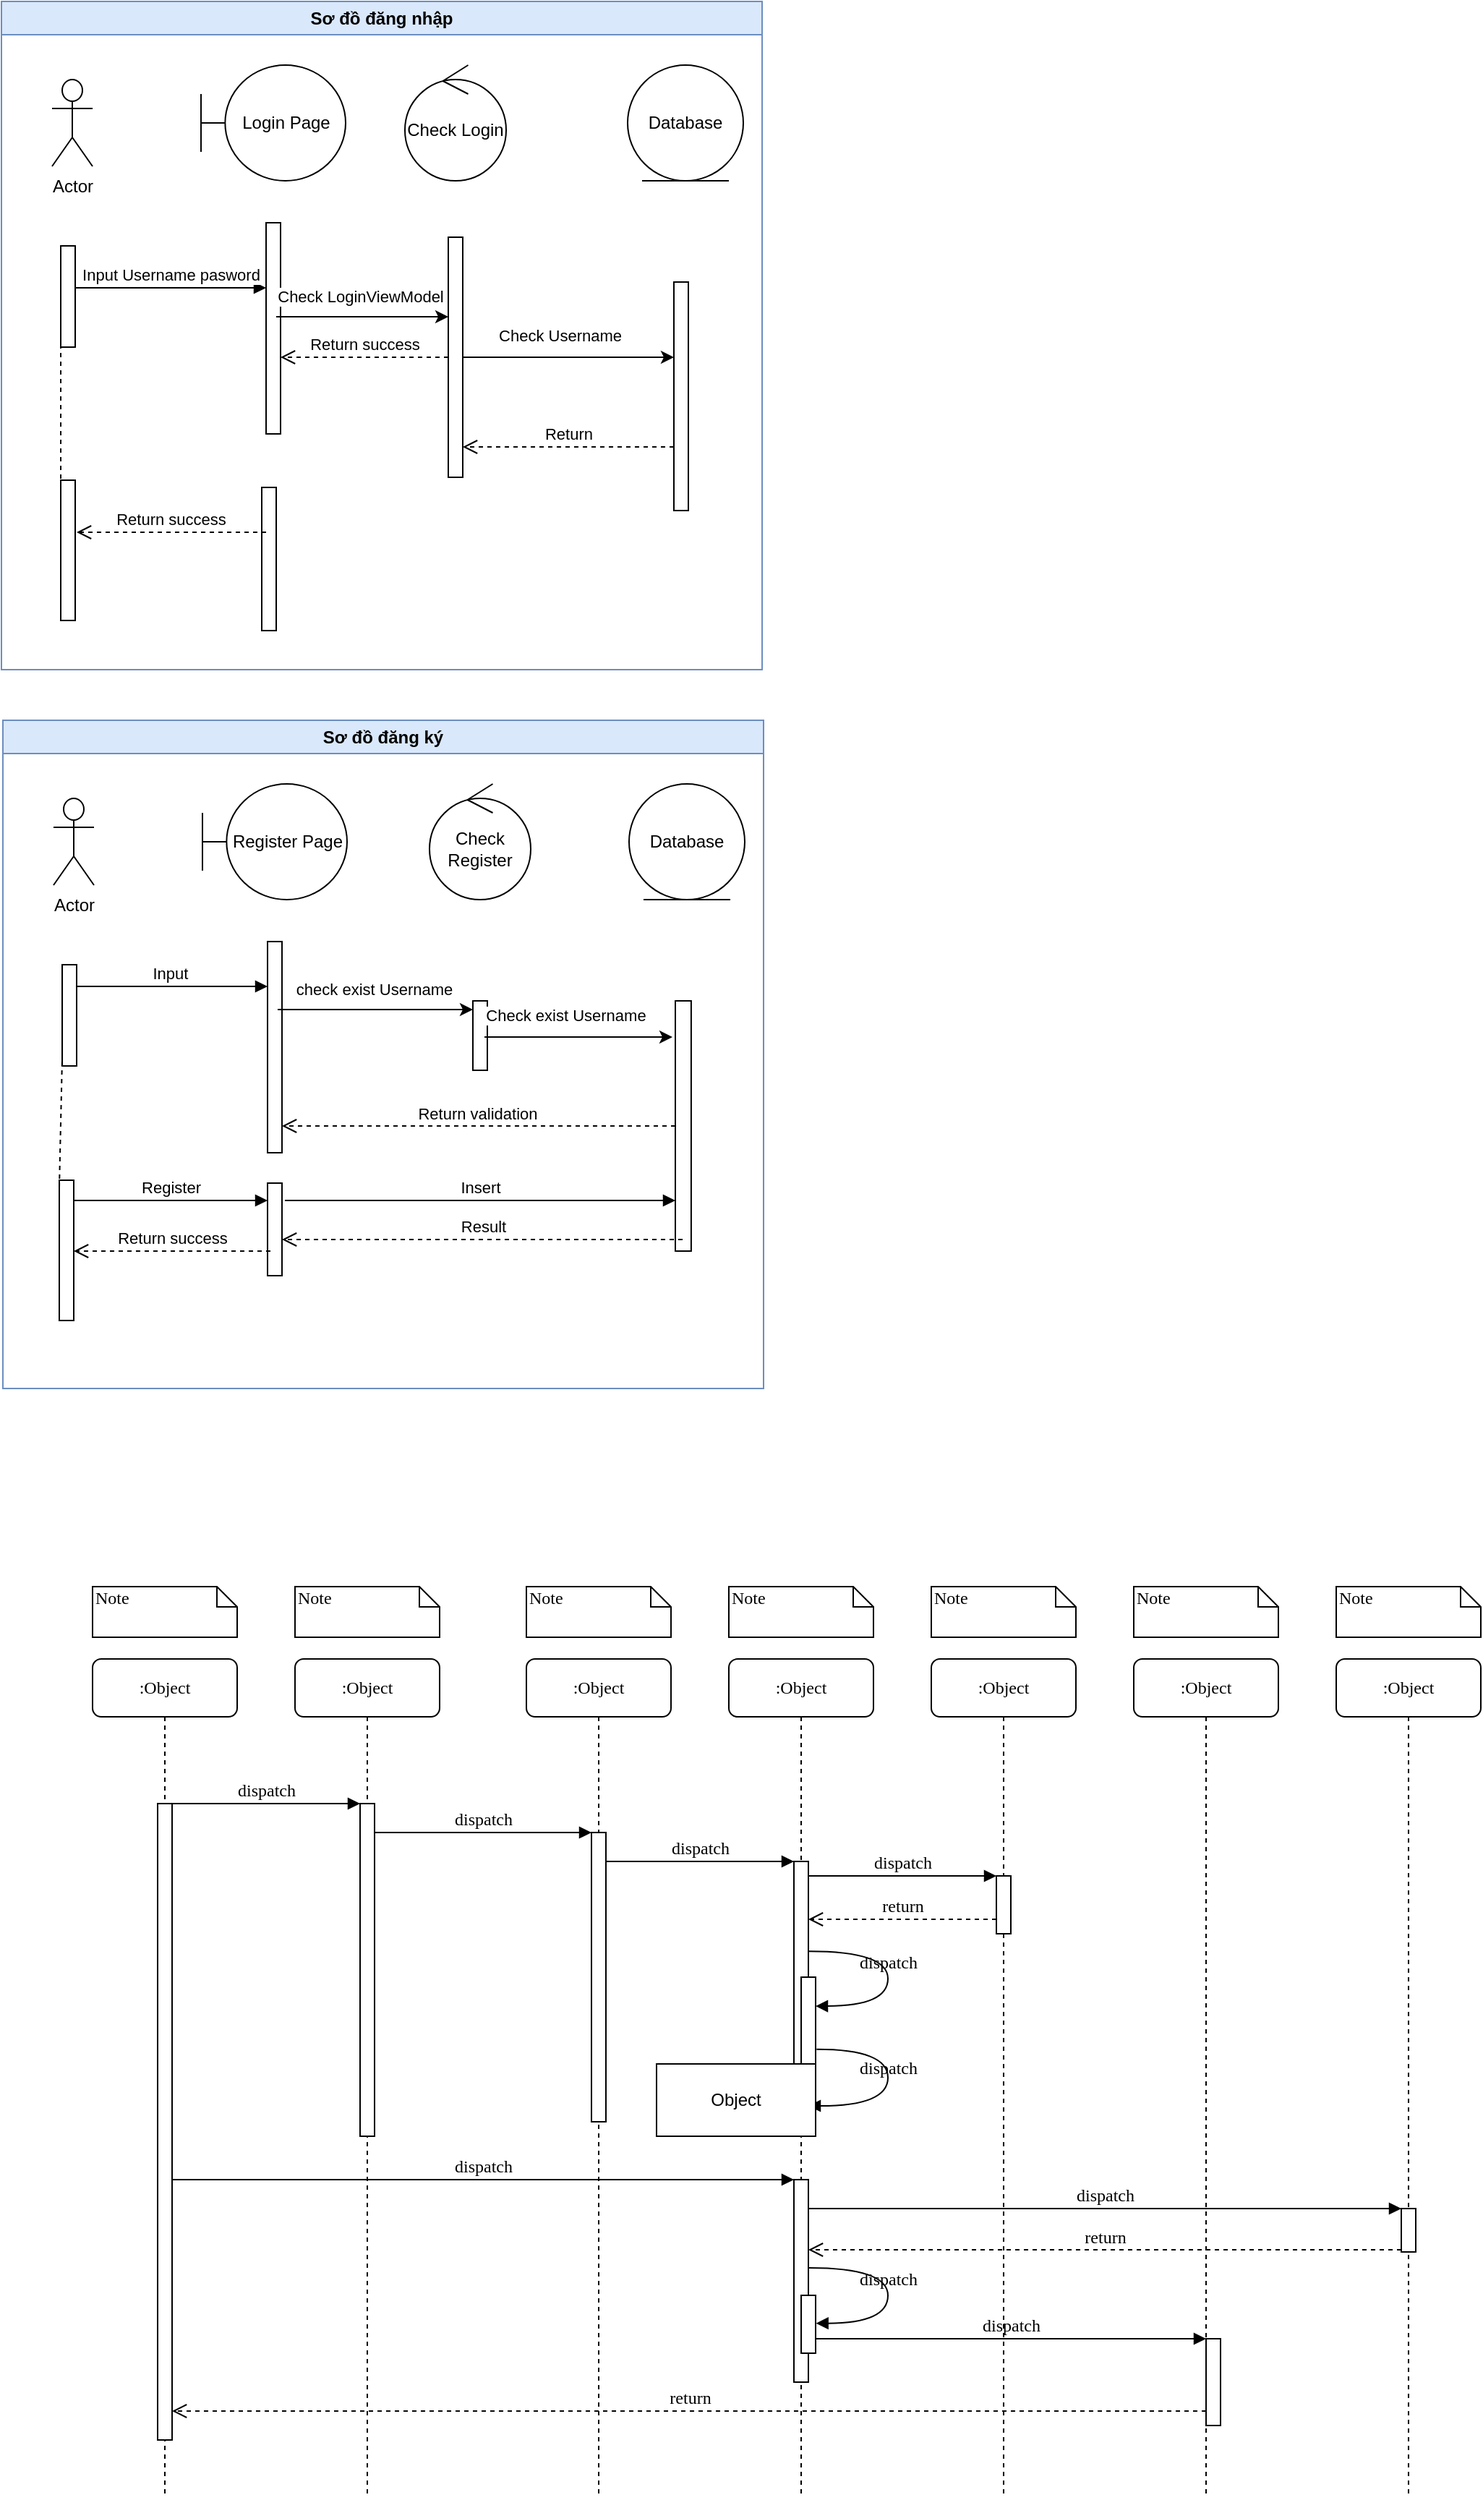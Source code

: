 <mxfile version="24.8.3" pages="2">
  <diagram name="Page-1" id="13e1069c-82ec-6db2-03f1-153e76fe0fe0">
    <mxGraphModel grid="0" page="1" gridSize="10" guides="1" tooltips="1" connect="1" arrows="1" fold="1" pageScale="1" pageWidth="850" pageHeight="1100" background="none" math="0" shadow="0">
      <root>
        <mxCell id="0" />
        <mxCell id="1" parent="0" />
        <mxCell id="7baba1c4bc27f4b0-2" value=":Object" style="shape=umlLifeline;perimeter=lifelinePerimeter;whiteSpace=wrap;html=1;container=1;collapsible=0;recursiveResize=0;outlineConnect=0;rounded=1;shadow=0;comic=0;labelBackgroundColor=none;strokeWidth=1;fontFamily=Verdana;fontSize=12;align=center;" parent="1" vertex="1">
          <mxGeometry x="240" y="80" width="100" height="580" as="geometry" />
        </mxCell>
        <mxCell id="7baba1c4bc27f4b0-10" value="" style="html=1;points=[];perimeter=orthogonalPerimeter;rounded=0;shadow=0;comic=0;labelBackgroundColor=none;strokeWidth=1;fontFamily=Verdana;fontSize=12;align=center;" parent="7baba1c4bc27f4b0-2" vertex="1">
          <mxGeometry x="45" y="100" width="10" height="230" as="geometry" />
        </mxCell>
        <mxCell id="7baba1c4bc27f4b0-3" value=":Object" style="shape=umlLifeline;perimeter=lifelinePerimeter;whiteSpace=wrap;html=1;container=1;collapsible=0;recursiveResize=0;outlineConnect=0;rounded=1;shadow=0;comic=0;labelBackgroundColor=none;strokeWidth=1;fontFamily=Verdana;fontSize=12;align=center;" parent="1" vertex="1">
          <mxGeometry x="400" y="80" width="100" height="580" as="geometry" />
        </mxCell>
        <mxCell id="7baba1c4bc27f4b0-13" value="" style="html=1;points=[];perimeter=orthogonalPerimeter;rounded=0;shadow=0;comic=0;labelBackgroundColor=none;strokeWidth=1;fontFamily=Verdana;fontSize=12;align=center;" parent="7baba1c4bc27f4b0-3" vertex="1">
          <mxGeometry x="45" y="120" width="10" height="200" as="geometry" />
        </mxCell>
        <mxCell id="7baba1c4bc27f4b0-4" value=":Object" style="shape=umlLifeline;perimeter=lifelinePerimeter;whiteSpace=wrap;html=1;container=1;collapsible=0;recursiveResize=0;outlineConnect=0;rounded=1;shadow=0;comic=0;labelBackgroundColor=none;strokeWidth=1;fontFamily=Verdana;fontSize=12;align=center;" parent="1" vertex="1">
          <mxGeometry x="540" y="80" width="100" height="580" as="geometry" />
        </mxCell>
        <mxCell id="7baba1c4bc27f4b0-5" value=":Object" style="shape=umlLifeline;perimeter=lifelinePerimeter;whiteSpace=wrap;html=1;container=1;collapsible=0;recursiveResize=0;outlineConnect=0;rounded=1;shadow=0;comic=0;labelBackgroundColor=none;strokeWidth=1;fontFamily=Verdana;fontSize=12;align=center;" parent="1" vertex="1">
          <mxGeometry x="680" y="80" width="100" height="580" as="geometry" />
        </mxCell>
        <mxCell id="7baba1c4bc27f4b0-6" value=":Object" style="shape=umlLifeline;perimeter=lifelinePerimeter;whiteSpace=wrap;html=1;container=1;collapsible=0;recursiveResize=0;outlineConnect=0;rounded=1;shadow=0;comic=0;labelBackgroundColor=none;strokeWidth=1;fontFamily=Verdana;fontSize=12;align=center;" parent="1" vertex="1">
          <mxGeometry x="820" y="80" width="100" height="580" as="geometry" />
        </mxCell>
        <mxCell id="7baba1c4bc27f4b0-7" value=":Object" style="shape=umlLifeline;perimeter=lifelinePerimeter;whiteSpace=wrap;html=1;container=1;collapsible=0;recursiveResize=0;outlineConnect=0;rounded=1;shadow=0;comic=0;labelBackgroundColor=none;strokeWidth=1;fontFamily=Verdana;fontSize=12;align=center;" parent="1" vertex="1">
          <mxGeometry x="960" y="80" width="100" height="580" as="geometry" />
        </mxCell>
        <mxCell id="7baba1c4bc27f4b0-8" value=":Object" style="shape=umlLifeline;perimeter=lifelinePerimeter;whiteSpace=wrap;html=1;container=1;collapsible=0;recursiveResize=0;outlineConnect=0;rounded=1;shadow=0;comic=0;labelBackgroundColor=none;strokeWidth=1;fontFamily=Verdana;fontSize=12;align=center;" parent="1" vertex="1">
          <mxGeometry x="100" y="80" width="100" height="580" as="geometry" />
        </mxCell>
        <mxCell id="7baba1c4bc27f4b0-9" value="" style="html=1;points=[];perimeter=orthogonalPerimeter;rounded=0;shadow=0;comic=0;labelBackgroundColor=none;strokeWidth=1;fontFamily=Verdana;fontSize=12;align=center;" parent="7baba1c4bc27f4b0-8" vertex="1">
          <mxGeometry x="45" y="100" width="10" height="440" as="geometry" />
        </mxCell>
        <mxCell id="7baba1c4bc27f4b0-16" value="" style="html=1;points=[];perimeter=orthogonalPerimeter;rounded=0;shadow=0;comic=0;labelBackgroundColor=none;strokeWidth=1;fontFamily=Verdana;fontSize=12;align=center;" parent="1" vertex="1">
          <mxGeometry x="585" y="220" width="10" height="180" as="geometry" />
        </mxCell>
        <mxCell id="7baba1c4bc27f4b0-17" value="dispatch" style="html=1;verticalAlign=bottom;endArrow=block;labelBackgroundColor=none;fontFamily=Verdana;fontSize=12;edgeStyle=elbowEdgeStyle;elbow=vertical;" parent="1" source="7baba1c4bc27f4b0-13" target="7baba1c4bc27f4b0-16" edge="1">
          <mxGeometry relative="1" as="geometry">
            <mxPoint x="510" y="220" as="sourcePoint" />
            <Array as="points">
              <mxPoint x="460" y="220" />
            </Array>
          </mxGeometry>
        </mxCell>
        <mxCell id="7baba1c4bc27f4b0-19" value="" style="html=1;points=[];perimeter=orthogonalPerimeter;rounded=0;shadow=0;comic=0;labelBackgroundColor=none;strokeWidth=1;fontFamily=Verdana;fontSize=12;align=center;" parent="1" vertex="1">
          <mxGeometry x="725" y="230" width="10" height="40" as="geometry" />
        </mxCell>
        <mxCell id="7baba1c4bc27f4b0-20" value="dispatch" style="html=1;verticalAlign=bottom;endArrow=block;entryX=0;entryY=0;labelBackgroundColor=none;fontFamily=Verdana;fontSize=12;edgeStyle=elbowEdgeStyle;elbow=vertical;" parent="1" source="7baba1c4bc27f4b0-16" target="7baba1c4bc27f4b0-19" edge="1">
          <mxGeometry relative="1" as="geometry">
            <mxPoint x="650" y="230" as="sourcePoint" />
          </mxGeometry>
        </mxCell>
        <mxCell id="7baba1c4bc27f4b0-21" value="return" style="html=1;verticalAlign=bottom;endArrow=open;dashed=1;endSize=8;labelBackgroundColor=none;fontFamily=Verdana;fontSize=12;edgeStyle=elbowEdgeStyle;elbow=vertical;" parent="1" source="7baba1c4bc27f4b0-19" target="7baba1c4bc27f4b0-16" edge="1">
          <mxGeometry relative="1" as="geometry">
            <mxPoint x="650" y="306" as="targetPoint" />
            <Array as="points">
              <mxPoint x="670" y="260" />
              <mxPoint x="700" y="260" />
            </Array>
          </mxGeometry>
        </mxCell>
        <mxCell id="7baba1c4bc27f4b0-22" value="" style="html=1;points=[];perimeter=orthogonalPerimeter;rounded=0;shadow=0;comic=0;labelBackgroundColor=none;strokeWidth=1;fontFamily=Verdana;fontSize=12;align=center;" parent="1" vertex="1">
          <mxGeometry x="585" y="440" width="10" height="140" as="geometry" />
        </mxCell>
        <mxCell id="7baba1c4bc27f4b0-23" value="dispatch" style="html=1;verticalAlign=bottom;endArrow=block;entryX=0;entryY=0;labelBackgroundColor=none;fontFamily=Verdana;fontSize=12;" parent="1" source="7baba1c4bc27f4b0-9" target="7baba1c4bc27f4b0-22" edge="1">
          <mxGeometry relative="1" as="geometry">
            <mxPoint x="510" y="420" as="sourcePoint" />
          </mxGeometry>
        </mxCell>
        <mxCell id="7baba1c4bc27f4b0-25" value="" style="html=1;points=[];perimeter=orthogonalPerimeter;rounded=0;shadow=0;comic=0;labelBackgroundColor=none;strokeColor=#000000;strokeWidth=1;fillColor=#FFFFFF;fontFamily=Verdana;fontSize=12;fontColor=#000000;align=center;" parent="1" vertex="1">
          <mxGeometry x="1005" y="460" width="10" height="30" as="geometry" />
        </mxCell>
        <mxCell id="7baba1c4bc27f4b0-26" value="dispatch" style="html=1;verticalAlign=bottom;endArrow=block;entryX=0;entryY=0;labelBackgroundColor=none;fontFamily=Verdana;fontSize=12;" parent="1" source="7baba1c4bc27f4b0-22" target="7baba1c4bc27f4b0-25" edge="1">
          <mxGeometry relative="1" as="geometry">
            <mxPoint x="930" y="340" as="sourcePoint" />
          </mxGeometry>
        </mxCell>
        <mxCell id="7baba1c4bc27f4b0-27" value="return" style="html=1;verticalAlign=bottom;endArrow=open;dashed=1;endSize=8;exitX=0;exitY=0.95;labelBackgroundColor=none;fontFamily=Verdana;fontSize=12;" parent="1" source="7baba1c4bc27f4b0-25" target="7baba1c4bc27f4b0-22" edge="1">
          <mxGeometry relative="1" as="geometry">
            <mxPoint x="930" y="416" as="targetPoint" />
          </mxGeometry>
        </mxCell>
        <mxCell id="7baba1c4bc27f4b0-28" value="" style="html=1;points=[];perimeter=orthogonalPerimeter;rounded=0;shadow=0;comic=0;labelBackgroundColor=none;strokeWidth=1;fontFamily=Verdana;fontSize=12;align=center;" parent="1" vertex="1">
          <mxGeometry x="870" y="550" width="10" height="60" as="geometry" />
        </mxCell>
        <mxCell id="7baba1c4bc27f4b0-29" value="dispatch" style="html=1;verticalAlign=bottom;endArrow=block;entryX=0;entryY=0;labelBackgroundColor=none;fontFamily=Verdana;fontSize=12;edgeStyle=elbowEdgeStyle;elbow=vertical;" parent="1" source="7baba1c4bc27f4b0-37" target="7baba1c4bc27f4b0-28" edge="1">
          <mxGeometry relative="1" as="geometry">
            <mxPoint x="800" y="550" as="sourcePoint" />
          </mxGeometry>
        </mxCell>
        <mxCell id="7baba1c4bc27f4b0-30" value="return" style="html=1;verticalAlign=bottom;endArrow=open;dashed=1;endSize=8;labelBackgroundColor=none;fontFamily=Verdana;fontSize=12;edgeStyle=elbowEdgeStyle;elbow=vertical;" parent="1" source="7baba1c4bc27f4b0-28" target="7baba1c4bc27f4b0-9" edge="1">
          <mxGeometry relative="1" as="geometry">
            <mxPoint x="800" y="626" as="targetPoint" />
            <Array as="points">
              <mxPoint x="570" y="600" />
            </Array>
          </mxGeometry>
        </mxCell>
        <mxCell id="7baba1c4bc27f4b0-11" value="dispatch" style="html=1;verticalAlign=bottom;endArrow=block;entryX=0;entryY=0;labelBackgroundColor=none;fontFamily=Verdana;fontSize=12;edgeStyle=elbowEdgeStyle;elbow=vertical;" parent="1" source="7baba1c4bc27f4b0-9" target="7baba1c4bc27f4b0-10" edge="1">
          <mxGeometry relative="1" as="geometry">
            <mxPoint x="220" y="190" as="sourcePoint" />
          </mxGeometry>
        </mxCell>
        <mxCell id="7baba1c4bc27f4b0-14" value="dispatch" style="html=1;verticalAlign=bottom;endArrow=block;entryX=0;entryY=0;labelBackgroundColor=none;fontFamily=Verdana;fontSize=12;edgeStyle=elbowEdgeStyle;elbow=vertical;" parent="1" source="7baba1c4bc27f4b0-10" target="7baba1c4bc27f4b0-13" edge="1">
          <mxGeometry relative="1" as="geometry">
            <mxPoint x="370" y="200" as="sourcePoint" />
          </mxGeometry>
        </mxCell>
        <mxCell id="7baba1c4bc27f4b0-34" value="" style="html=1;points=[];perimeter=orthogonalPerimeter;rounded=0;shadow=0;comic=0;labelBackgroundColor=none;strokeWidth=1;fontFamily=Verdana;fontSize=12;align=center;" parent="1" vertex="1">
          <mxGeometry x="590" y="300" width="10" height="70" as="geometry" />
        </mxCell>
        <mxCell id="7baba1c4bc27f4b0-35" value="dispatch" style="html=1;verticalAlign=bottom;endArrow=block;labelBackgroundColor=none;fontFamily=Verdana;fontSize=12;elbow=vertical;edgeStyle=orthogonalEdgeStyle;curved=1;entryX=1;entryY=0.286;entryPerimeter=0;exitX=1.038;exitY=0.345;exitPerimeter=0;" parent="1" source="7baba1c4bc27f4b0-16" target="7baba1c4bc27f4b0-34" edge="1">
          <mxGeometry relative="1" as="geometry">
            <mxPoint x="465" y="230" as="sourcePoint" />
            <mxPoint x="595" y="230" as="targetPoint" />
            <Array as="points">
              <mxPoint x="650" y="282" />
              <mxPoint x="650" y="320" />
            </Array>
          </mxGeometry>
        </mxCell>
        <mxCell id="7baba1c4bc27f4b0-36" value="dispatch" style="html=1;verticalAlign=bottom;endArrow=block;labelBackgroundColor=none;fontFamily=Verdana;fontSize=12;elbow=vertical;edgeStyle=orthogonalEdgeStyle;curved=1;exitX=1.066;exitY=0.713;exitPerimeter=0;" parent="1" source="7baba1c4bc27f4b0-34" edge="1">
          <mxGeometry relative="1" as="geometry">
            <mxPoint x="610.333" y="350" as="sourcePoint" />
            <mxPoint x="595" y="389" as="targetPoint" />
            <Array as="points">
              <mxPoint x="650" y="350" />
              <mxPoint x="650" y="389" />
            </Array>
          </mxGeometry>
        </mxCell>
        <mxCell id="7baba1c4bc27f4b0-37" value="" style="html=1;points=[];perimeter=orthogonalPerimeter;rounded=0;shadow=0;comic=0;labelBackgroundColor=none;strokeWidth=1;fontFamily=Verdana;fontSize=12;align=center;" parent="1" vertex="1">
          <mxGeometry x="590" y="520" width="10" height="40" as="geometry" />
        </mxCell>
        <mxCell id="7baba1c4bc27f4b0-39" value="dispatch" style="html=1;verticalAlign=bottom;endArrow=block;labelBackgroundColor=none;fontFamily=Verdana;fontSize=12;elbow=vertical;edgeStyle=orthogonalEdgeStyle;curved=1;entryX=1;entryY=0.286;entryPerimeter=0;exitX=1.038;exitY=0.345;exitPerimeter=0;" parent="1" edge="1">
          <mxGeometry relative="1" as="geometry">
            <mxPoint x="595.333" y="501" as="sourcePoint" />
            <mxPoint x="600.333" y="539.333" as="targetPoint" />
            <Array as="points">
              <mxPoint x="650" y="501" />
              <mxPoint x="650" y="539" />
            </Array>
          </mxGeometry>
        </mxCell>
        <mxCell id="7baba1c4bc27f4b0-40" value="Note" style="shape=note;whiteSpace=wrap;html=1;size=14;verticalAlign=top;align=left;spacingTop=-6;rounded=0;shadow=0;comic=0;labelBackgroundColor=none;strokeWidth=1;fontFamily=Verdana;fontSize=12" parent="1" vertex="1">
          <mxGeometry x="100" y="30" width="100" height="35" as="geometry" />
        </mxCell>
        <mxCell id="7baba1c4bc27f4b0-41" value="Note" style="shape=note;whiteSpace=wrap;html=1;size=14;verticalAlign=top;align=left;spacingTop=-6;rounded=0;shadow=0;comic=0;labelBackgroundColor=none;strokeWidth=1;fontFamily=Verdana;fontSize=12" parent="1" vertex="1">
          <mxGeometry x="240" y="30" width="100" height="35" as="geometry" />
        </mxCell>
        <mxCell id="7baba1c4bc27f4b0-42" value="Note" style="shape=note;whiteSpace=wrap;html=1;size=14;verticalAlign=top;align=left;spacingTop=-6;rounded=0;shadow=0;comic=0;labelBackgroundColor=none;strokeWidth=1;fontFamily=Verdana;fontSize=12" parent="1" vertex="1">
          <mxGeometry x="400" y="30" width="100" height="35" as="geometry" />
        </mxCell>
        <mxCell id="7baba1c4bc27f4b0-43" value="Note" style="shape=note;whiteSpace=wrap;html=1;size=14;verticalAlign=top;align=left;spacingTop=-6;rounded=0;shadow=0;comic=0;labelBackgroundColor=none;strokeWidth=1;fontFamily=Verdana;fontSize=12" parent="1" vertex="1">
          <mxGeometry x="540" y="30" width="100" height="35" as="geometry" />
        </mxCell>
        <mxCell id="7baba1c4bc27f4b0-44" value="Note" style="shape=note;whiteSpace=wrap;html=1;size=14;verticalAlign=top;align=left;spacingTop=-6;rounded=0;shadow=0;comic=0;labelBackgroundColor=none;strokeWidth=1;fontFamily=Verdana;fontSize=12" parent="1" vertex="1">
          <mxGeometry x="680" y="30" width="100" height="35" as="geometry" />
        </mxCell>
        <mxCell id="7baba1c4bc27f4b0-45" value="Note" style="shape=note;whiteSpace=wrap;html=1;size=14;verticalAlign=top;align=left;spacingTop=-6;rounded=0;shadow=0;comic=0;labelBackgroundColor=none;strokeWidth=1;fontFamily=Verdana;fontSize=12" parent="1" vertex="1">
          <mxGeometry x="820" y="30" width="100" height="35" as="geometry" />
        </mxCell>
        <mxCell id="7baba1c4bc27f4b0-46" value="Note" style="shape=note;whiteSpace=wrap;html=1;size=14;verticalAlign=top;align=left;spacingTop=-6;rounded=0;shadow=0;comic=0;labelBackgroundColor=none;strokeWidth=1;fontFamily=Verdana;fontSize=12" parent="1" vertex="1">
          <mxGeometry x="960" y="30" width="100" height="35" as="geometry" />
        </mxCell>
        <mxCell id="Nka0kOHONgRf91_0NxBO-1" value="Object" style="html=1;whiteSpace=wrap;" vertex="1" parent="1">
          <mxGeometry x="490" y="360" width="110" height="50" as="geometry" />
        </mxCell>
        <mxCell id="Nka0kOHONgRf91_0NxBO-65" value="Sơ đồ đăng nhập" style="swimlane;whiteSpace=wrap;fillColor=#dae8fc;strokeColor=#6c8ebf;gradientColor=none;html=1;textShadow=0;labelBorderColor=none;" vertex="1" parent="1">
          <mxGeometry x="37" y="-1066" width="526" height="462" as="geometry" />
        </mxCell>
        <mxCell id="Nka0kOHONgRf91_0NxBO-66" value="Check Login" style="ellipse;shape=umlControl;whiteSpace=wrap;html=1;" vertex="1" parent="Nka0kOHONgRf91_0NxBO-65">
          <mxGeometry x="279" y="44" width="70" height="80" as="geometry" />
        </mxCell>
        <mxCell id="Nka0kOHONgRf91_0NxBO-67" value="Database" style="ellipse;shape=umlEntity;whiteSpace=wrap;html=1;" vertex="1" parent="Nka0kOHONgRf91_0NxBO-65">
          <mxGeometry x="433" y="44" width="80" height="80" as="geometry" />
        </mxCell>
        <mxCell id="Nka0kOHONgRf91_0NxBO-68" value="Login Page" style="shape=umlBoundary;whiteSpace=wrap;html=1;" vertex="1" parent="Nka0kOHONgRf91_0NxBO-65">
          <mxGeometry x="138" y="44" width="100" height="80" as="geometry" />
        </mxCell>
        <mxCell id="Nka0kOHONgRf91_0NxBO-14" value="Actor" style="shape=umlActor;verticalLabelPosition=bottom;verticalAlign=top;html=1;outlineConnect=0;" vertex="1" parent="Nka0kOHONgRf91_0NxBO-65">
          <mxGeometry x="35" y="54" width="28" height="60" as="geometry" />
        </mxCell>
        <mxCell id="Nka0kOHONgRf91_0NxBO-34" value="" style="html=1;points=[[0,0,0,0,5],[0,1,0,0,-5],[1,0,0,0,5],[1,1,0,0,-5]];perimeter=orthogonalPerimeter;outlineConnect=0;targetShapes=umlLifeline;portConstraint=eastwest;newEdgeStyle={&quot;curved&quot;:0,&quot;rounded&quot;:0};" vertex="1" parent="Nka0kOHONgRf91_0NxBO-65">
          <mxGeometry x="41" y="169" width="10" height="70" as="geometry" />
        </mxCell>
        <mxCell id="Nka0kOHONgRf91_0NxBO-15" value="" style="html=1;points=[[0,0,0,0,5],[0,1,0,0,-5],[1,0,0,0,5],[1,1,0,0,-5]];perimeter=orthogonalPerimeter;outlineConnect=0;targetShapes=umlLifeline;portConstraint=eastwest;newEdgeStyle={&quot;curved&quot;:0,&quot;rounded&quot;:0};" vertex="1" parent="Nka0kOHONgRf91_0NxBO-65">
          <mxGeometry x="183" y="153" width="10" height="146" as="geometry" />
        </mxCell>
        <mxCell id="Nka0kOHONgRf91_0NxBO-19" value="Input Username pasword" style="html=1;verticalAlign=bottom;endArrow=block;curved=0;rounded=0;" edge="1" parent="Nka0kOHONgRf91_0NxBO-65" source="Nka0kOHONgRf91_0NxBO-34" target="Nka0kOHONgRf91_0NxBO-15">
          <mxGeometry x="-0.005" width="80" relative="1" as="geometry">
            <mxPoint x="34" y="212" as="sourcePoint" />
            <mxPoint x="194" y="212" as="targetPoint" />
            <Array as="points">
              <mxPoint x="129" y="198" />
            </Array>
            <mxPoint as="offset" />
          </mxGeometry>
        </mxCell>
        <mxCell id="Nka0kOHONgRf91_0NxBO-40" value="" style="endArrow=classic;html=1;rounded=0;" edge="1" parent="Nka0kOHONgRf91_0NxBO-65" target="Nka0kOHONgRf91_0NxBO-20">
          <mxGeometry width="50" height="50" relative="1" as="geometry">
            <mxPoint x="190" y="218" as="sourcePoint" />
            <mxPoint x="324" y="218" as="targetPoint" />
            <Array as="points">
              <mxPoint x="214" y="218" />
              <mxPoint x="243" y="218" />
            </Array>
          </mxGeometry>
        </mxCell>
        <mxCell id="Nka0kOHONgRf91_0NxBO-80" value="Check LoginViewModel" style="edgeLabel;html=1;align=center;verticalAlign=middle;resizable=0;points=[];" vertex="1" connectable="0" parent="Nka0kOHONgRf91_0NxBO-40">
          <mxGeometry x="-0.045" y="-5" relative="1" as="geometry">
            <mxPoint x="1" y="-19" as="offset" />
          </mxGeometry>
        </mxCell>
        <mxCell id="Nka0kOHONgRf91_0NxBO-52" value="" style="html=1;points=[[0,0,0,0,5],[0,1,0,0,-5],[1,0,0,0,5],[1,1,0,0,-5]];perimeter=orthogonalPerimeter;outlineConnect=0;targetShapes=umlLifeline;portConstraint=eastwest;newEdgeStyle={&quot;curved&quot;:0,&quot;rounded&quot;:0};" vertex="1" parent="Nka0kOHONgRf91_0NxBO-65">
          <mxGeometry x="180" y="336" width="10" height="99" as="geometry" />
        </mxCell>
        <mxCell id="Nka0kOHONgRf91_0NxBO-25" value="" style="html=1;points=[[0,0,0,0,5],[0,1,0,0,-5],[1,0,0,0,5],[1,1,0,0,-5]];perimeter=orthogonalPerimeter;outlineConnect=0;targetShapes=umlLifeline;portConstraint=eastwest;newEdgeStyle={&quot;curved&quot;:0,&quot;rounded&quot;:0};" vertex="1" parent="Nka0kOHONgRf91_0NxBO-65">
          <mxGeometry x="465" y="194" width="10" height="158" as="geometry" />
        </mxCell>
        <mxCell id="Nka0kOHONgRf91_0NxBO-82" value="Return success" style="html=1;verticalAlign=bottom;endArrow=open;dashed=1;endSize=8;curved=0;rounded=0;" edge="1" parent="Nka0kOHONgRf91_0NxBO-65">
          <mxGeometry x="0.008" relative="1" as="geometry">
            <mxPoint x="183" y="367" as="sourcePoint" />
            <mxPoint x="52" y="367" as="targetPoint" />
            <mxPoint as="offset" />
          </mxGeometry>
        </mxCell>
        <mxCell id="Nka0kOHONgRf91_0NxBO-32" value="" style="html=1;points=[[0,0,0,0,5],[0,1,0,0,-5],[1,0,0,0,5],[1,1,0,0,-5]];perimeter=orthogonalPerimeter;outlineConnect=0;targetShapes=umlLifeline;portConstraint=eastwest;newEdgeStyle={&quot;curved&quot;:0,&quot;rounded&quot;:0};" vertex="1" parent="Nka0kOHONgRf91_0NxBO-65">
          <mxGeometry x="41" y="331" width="10" height="97" as="geometry" />
        </mxCell>
        <mxCell id="Nka0kOHONgRf91_0NxBO-37" value="" style="endArrow=none;dashed=1;html=1;rounded=0;entryX=0;entryY=1;entryDx=0;entryDy=-5;entryPerimeter=0;exitX=0;exitY=0;exitDx=0;exitDy=5;exitPerimeter=0;" edge="1" parent="Nka0kOHONgRf91_0NxBO-65" source="Nka0kOHONgRf91_0NxBO-32" target="Nka0kOHONgRf91_0NxBO-34">
          <mxGeometry width="50" height="50" relative="1" as="geometry">
            <mxPoint x="-6" y="252" as="sourcePoint" />
            <mxPoint x="44" y="202" as="targetPoint" />
          </mxGeometry>
        </mxCell>
        <mxCell id="Nka0kOHONgRf91_0NxBO-20" value="" style="html=1;points=[[0,0,0,0,5],[0,1,0,0,-5],[1,0,0,0,5],[1,1,0,0,-5]];perimeter=orthogonalPerimeter;outlineConnect=0;targetShapes=umlLifeline;portConstraint=eastwest;newEdgeStyle={&quot;curved&quot;:0,&quot;rounded&quot;:0};" vertex="1" parent="Nka0kOHONgRf91_0NxBO-65">
          <mxGeometry x="309" y="163" width="10" height="166" as="geometry" />
        </mxCell>
        <mxCell id="Nka0kOHONgRf91_0NxBO-31" value="Return success" style="html=1;verticalAlign=bottom;endArrow=open;dashed=1;endSize=8;curved=0;rounded=0;" edge="1" target="Nka0kOHONgRf91_0NxBO-15" parent="Nka0kOHONgRf91_0NxBO-65" source="Nka0kOHONgRf91_0NxBO-20">
          <mxGeometry x="0.008" relative="1" as="geometry">
            <mxPoint x="194" y="382" as="sourcePoint" />
            <mxPoint x="4" y="451.5" as="targetPoint" />
            <mxPoint as="offset" />
          </mxGeometry>
        </mxCell>
        <mxCell id="Nka0kOHONgRf91_0NxBO-43" value="" style="endArrow=classic;html=1;rounded=0;" edge="1" parent="Nka0kOHONgRf91_0NxBO-65" source="Nka0kOHONgRf91_0NxBO-20" target="Nka0kOHONgRf91_0NxBO-25">
          <mxGeometry width="50" height="50" relative="1" as="geometry">
            <mxPoint x="484" y="322" as="sourcePoint" />
            <mxPoint x="484" y="272" as="targetPoint" />
          </mxGeometry>
        </mxCell>
        <mxCell id="Nka0kOHONgRf91_0NxBO-47" value="Check Username" style="edgeLabel;html=1;align=center;verticalAlign=middle;resizable=0;points=[];" vertex="1" connectable="0" parent="Nka0kOHONgRf91_0NxBO-43">
          <mxGeometry x="0.44" y="1" relative="1" as="geometry">
            <mxPoint x="-38" y="-14" as="offset" />
          </mxGeometry>
        </mxCell>
        <mxCell id="Nka0kOHONgRf91_0NxBO-51" value="Return" style="html=1;verticalAlign=bottom;endArrow=open;dashed=1;endSize=8;curved=0;rounded=0;" edge="1" parent="Nka0kOHONgRf91_0NxBO-65" source="Nka0kOHONgRf91_0NxBO-25" target="Nka0kOHONgRf91_0NxBO-20">
          <mxGeometry x="0.008" relative="1" as="geometry">
            <mxPoint x="484" y="327" as="sourcePoint" />
            <mxPoint x="324" y="308" as="targetPoint" />
            <Array as="points">
              <mxPoint x="460" y="308" />
            </Array>
            <mxPoint as="offset" />
          </mxGeometry>
        </mxCell>
        <mxCell id="Nka0kOHONgRf91_0NxBO-83" value="Sơ đồ đăng ký" style="swimlane;whiteSpace=wrap;fillColor=#dae8fc;strokeColor=#6c8ebf;gradientColor=none;html=1;textShadow=0;labelBorderColor=none;" vertex="1" parent="1">
          <mxGeometry x="38" y="-569" width="526" height="462" as="geometry" />
        </mxCell>
        <mxCell id="Nka0kOHONgRf91_0NxBO-84" value="Check Register" style="ellipse;shape=umlControl;whiteSpace=wrap;html=1;" vertex="1" parent="Nka0kOHONgRf91_0NxBO-83">
          <mxGeometry x="295" y="44" width="70" height="80" as="geometry" />
        </mxCell>
        <mxCell id="Nka0kOHONgRf91_0NxBO-85" value="Database" style="ellipse;shape=umlEntity;whiteSpace=wrap;html=1;" vertex="1" parent="Nka0kOHONgRf91_0NxBO-83">
          <mxGeometry x="433" y="44" width="80" height="80" as="geometry" />
        </mxCell>
        <mxCell id="Nka0kOHONgRf91_0NxBO-86" value="Register Page" style="shape=umlBoundary;whiteSpace=wrap;html=1;" vertex="1" parent="Nka0kOHONgRf91_0NxBO-83">
          <mxGeometry x="138" y="44" width="100" height="80" as="geometry" />
        </mxCell>
        <mxCell id="Nka0kOHONgRf91_0NxBO-87" value="Actor" style="shape=umlActor;verticalLabelPosition=bottom;verticalAlign=top;html=1;outlineConnect=0;" vertex="1" parent="Nka0kOHONgRf91_0NxBO-83">
          <mxGeometry x="35" y="54" width="28" height="60" as="geometry" />
        </mxCell>
        <mxCell id="Nka0kOHONgRf91_0NxBO-88" value="" style="html=1;points=[[0,0,0,0,5],[0,1,0,0,-5],[1,0,0,0,5],[1,1,0,0,-5]];perimeter=orthogonalPerimeter;outlineConnect=0;targetShapes=umlLifeline;portConstraint=eastwest;newEdgeStyle={&quot;curved&quot;:0,&quot;rounded&quot;:0};" vertex="1" parent="Nka0kOHONgRf91_0NxBO-83">
          <mxGeometry x="41" y="169" width="10" height="70" as="geometry" />
        </mxCell>
        <mxCell id="Nka0kOHONgRf91_0NxBO-89" value="" style="html=1;points=[[0,0,0,0,5],[0,1,0,0,-5],[1,0,0,0,5],[1,1,0,0,-5]];perimeter=orthogonalPerimeter;outlineConnect=0;targetShapes=umlLifeline;portConstraint=eastwest;newEdgeStyle={&quot;curved&quot;:0,&quot;rounded&quot;:0};" vertex="1" parent="Nka0kOHONgRf91_0NxBO-83">
          <mxGeometry x="183" y="153" width="10" height="146" as="geometry" />
        </mxCell>
        <mxCell id="Nka0kOHONgRf91_0NxBO-90" value="Input&amp;nbsp;" style="html=1;verticalAlign=bottom;endArrow=block;curved=0;rounded=0;" edge="1" parent="Nka0kOHONgRf91_0NxBO-83">
          <mxGeometry x="-0.005" width="80" relative="1" as="geometry">
            <mxPoint x="51" y="184" as="sourcePoint" />
            <mxPoint x="183" y="184" as="targetPoint" />
            <Array as="points" />
            <mxPoint as="offset" />
          </mxGeometry>
        </mxCell>
        <mxCell id="Nka0kOHONgRf91_0NxBO-91" value="" style="endArrow=classic;html=1;rounded=0;" edge="1" parent="Nka0kOHONgRf91_0NxBO-83" target="Nka0kOHONgRf91_0NxBO-98">
          <mxGeometry width="50" height="50" relative="1" as="geometry">
            <mxPoint x="190" y="200" as="sourcePoint" />
            <mxPoint x="309" y="200" as="targetPoint" />
            <Array as="points">
              <mxPoint x="214" y="200" />
              <mxPoint x="243" y="200" />
            </Array>
          </mxGeometry>
        </mxCell>
        <mxCell id="Nka0kOHONgRf91_0NxBO-92" value="&amp;nbsp;check exist Username" style="edgeLabel;html=1;align=center;verticalAlign=middle;resizable=0;points=[];" vertex="1" connectable="0" parent="Nka0kOHONgRf91_0NxBO-91">
          <mxGeometry x="-0.045" y="-5" relative="1" as="geometry">
            <mxPoint y="-19" as="offset" />
          </mxGeometry>
        </mxCell>
        <mxCell id="Nka0kOHONgRf91_0NxBO-93" value="" style="html=1;points=[[0,0,0,0,5],[0,1,0,0,-5],[1,0,0,0,5],[1,1,0,0,-5]];perimeter=orthogonalPerimeter;outlineConnect=0;targetShapes=umlLifeline;portConstraint=eastwest;newEdgeStyle={&quot;curved&quot;:0,&quot;rounded&quot;:0};" vertex="1" parent="Nka0kOHONgRf91_0NxBO-83">
          <mxGeometry x="183" y="320" width="10" height="64" as="geometry" />
        </mxCell>
        <mxCell id="Nka0kOHONgRf91_0NxBO-94" value="" style="html=1;points=[[0,0,0,0,5],[0,1,0,0,-5],[1,0,0,0,5],[1,1,0,0,-5]];perimeter=orthogonalPerimeter;outlineConnect=0;targetShapes=umlLifeline;portConstraint=eastwest;newEdgeStyle={&quot;curved&quot;:0,&quot;rounded&quot;:0};" vertex="1" parent="Nka0kOHONgRf91_0NxBO-83">
          <mxGeometry x="465" y="194" width="10.95" height="173" as="geometry" />
        </mxCell>
        <mxCell id="Nka0kOHONgRf91_0NxBO-95" value="Return success" style="html=1;verticalAlign=bottom;endArrow=open;dashed=1;endSize=8;curved=0;rounded=0;" edge="1" parent="Nka0kOHONgRf91_0NxBO-83" target="Nka0kOHONgRf91_0NxBO-96">
          <mxGeometry x="0.008" relative="1" as="geometry">
            <mxPoint x="185" y="367" as="sourcePoint" />
            <mxPoint x="54" y="367" as="targetPoint" />
            <mxPoint as="offset" />
          </mxGeometry>
        </mxCell>
        <mxCell id="Nka0kOHONgRf91_0NxBO-96" value="" style="html=1;points=[[0,0,0,0,5],[0,1,0,0,-5],[1,0,0,0,5],[1,1,0,0,-5]];perimeter=orthogonalPerimeter;outlineConnect=0;targetShapes=umlLifeline;portConstraint=eastwest;newEdgeStyle={&quot;curved&quot;:0,&quot;rounded&quot;:0};" vertex="1" parent="Nka0kOHONgRf91_0NxBO-83">
          <mxGeometry x="39" y="318" width="10" height="97" as="geometry" />
        </mxCell>
        <mxCell id="Nka0kOHONgRf91_0NxBO-97" value="" style="endArrow=none;dashed=1;html=1;rounded=0;entryX=0;entryY=1;entryDx=0;entryDy=-5;entryPerimeter=0;exitX=0;exitY=0;exitDx=0;exitDy=5;exitPerimeter=0;" edge="1" parent="Nka0kOHONgRf91_0NxBO-83" source="Nka0kOHONgRf91_0NxBO-96" target="Nka0kOHONgRf91_0NxBO-88">
          <mxGeometry width="50" height="50" relative="1" as="geometry">
            <mxPoint x="-6" y="252" as="sourcePoint" />
            <mxPoint x="44" y="202" as="targetPoint" />
          </mxGeometry>
        </mxCell>
        <mxCell id="Nka0kOHONgRf91_0NxBO-98" value="" style="html=1;points=[[0,0,0,0,5],[0,1,0,0,-5],[1,0,0,0,5],[1,1,0,0,-5]];perimeter=orthogonalPerimeter;outlineConnect=0;targetShapes=umlLifeline;portConstraint=eastwest;newEdgeStyle={&quot;curved&quot;:0,&quot;rounded&quot;:0};" vertex="1" parent="Nka0kOHONgRf91_0NxBO-83">
          <mxGeometry x="325" y="194" width="10" height="48" as="geometry" />
        </mxCell>
        <mxCell id="Nka0kOHONgRf91_0NxBO-100" value="" style="endArrow=classic;html=1;rounded=0;" edge="1" parent="Nka0kOHONgRf91_0NxBO-83">
          <mxGeometry width="50" height="50" relative="1" as="geometry">
            <mxPoint x="333" y="219" as="sourcePoint" />
            <mxPoint x="463" y="219" as="targetPoint" />
          </mxGeometry>
        </mxCell>
        <mxCell id="Nka0kOHONgRf91_0NxBO-101" value="Check exist Username" style="edgeLabel;html=1;align=center;verticalAlign=middle;resizable=0;points=[];" vertex="1" connectable="0" parent="Nka0kOHONgRf91_0NxBO-100">
          <mxGeometry x="0.44" y="1" relative="1" as="geometry">
            <mxPoint x="-38" y="-14" as="offset" />
          </mxGeometry>
        </mxCell>
        <mxCell id="Nka0kOHONgRf91_0NxBO-102" value="Return validation" style="html=1;verticalAlign=bottom;endArrow=open;dashed=1;endSize=8;curved=0;rounded=0;" edge="1" parent="Nka0kOHONgRf91_0NxBO-83" source="Nka0kOHONgRf91_0NxBO-94" target="Nka0kOHONgRf91_0NxBO-89">
          <mxGeometry x="0.007" relative="1" as="geometry">
            <mxPoint x="484" y="327" as="sourcePoint" />
            <mxPoint x="324" y="308" as="targetPoint" />
            <Array as="points" />
            <mxPoint as="offset" />
          </mxGeometry>
        </mxCell>
        <mxCell id="Nka0kOHONgRf91_0NxBO-111" value="Register" style="html=1;verticalAlign=bottom;endArrow=block;curved=0;rounded=0;" edge="1" parent="Nka0kOHONgRf91_0NxBO-83" target="Nka0kOHONgRf91_0NxBO-93">
          <mxGeometry width="80" relative="1" as="geometry">
            <mxPoint x="49" y="332" as="sourcePoint" />
            <mxPoint x="129" y="332" as="targetPoint" />
          </mxGeometry>
        </mxCell>
        <mxCell id="Nka0kOHONgRf91_0NxBO-112" value="Insert" style="html=1;verticalAlign=bottom;endArrow=block;curved=0;rounded=0;" edge="1" parent="Nka0kOHONgRf91_0NxBO-83" target="Nka0kOHONgRf91_0NxBO-94">
          <mxGeometry width="80" relative="1" as="geometry">
            <mxPoint x="195" y="332" as="sourcePoint" />
            <mxPoint x="275" y="332" as="targetPoint" />
          </mxGeometry>
        </mxCell>
        <mxCell id="Nka0kOHONgRf91_0NxBO-113" value="Result" style="html=1;verticalAlign=bottom;endArrow=open;dashed=1;endSize=8;curved=0;rounded=0;" edge="1" parent="Nka0kOHONgRf91_0NxBO-83" target="Nka0kOHONgRf91_0NxBO-93">
          <mxGeometry relative="1" as="geometry">
            <mxPoint x="470" y="359" as="sourcePoint" />
            <mxPoint x="392" y="361" as="targetPoint" />
          </mxGeometry>
        </mxCell>
      </root>
    </mxGraphModel>
  </diagram>
  <diagram id="MFiDkGHTFV-13hj54XJg" name="Trang-2">
    <mxGraphModel dx="1311" dy="666" grid="1" gridSize="10" guides="1" tooltips="1" connect="1" arrows="1" fold="1" page="1" pageScale="1" pageWidth="850" pageHeight="1100" math="0" shadow="0">
      <root>
        <mxCell id="0" />
        <mxCell id="1" parent="0" />
        <mxCell id="FLIYc33DawxC5axik79_-1" value="Actor" style="shape=umlActor;verticalLabelPosition=bottom;verticalAlign=top;html=1;" vertex="1" parent="1">
          <mxGeometry x="70" y="70" width="30" height="60" as="geometry" />
        </mxCell>
        <mxCell id="FLIYc33DawxC5axik79_-3" value="Trang chủ" style="html=1;whiteSpace=wrap;" vertex="1" parent="1">
          <mxGeometry x="160" y="70" width="110" height="50" as="geometry" />
        </mxCell>
        <mxCell id="FLIYc33DawxC5axik79_-4" value="Quản lí khách hàng" style="html=1;whiteSpace=wrap;" vertex="1" parent="1">
          <mxGeometry x="320" y="70" width="110" height="50" as="geometry" />
        </mxCell>
        <mxCell id="FLIYc33DawxC5axik79_-5" value="KhachHangController&lt;div&gt;&lt;br&gt;&lt;/div&gt;" style="html=1;whiteSpace=wrap;" vertex="1" parent="1">
          <mxGeometry x="470" y="70" width="160" height="50" as="geometry" />
        </mxCell>
        <mxCell id="FLIYc33DawxC5axik79_-6" value="Data" style="shape=datastore;whiteSpace=wrap;html=1;" vertex="1" parent="1">
          <mxGeometry x="710" y="60" width="60" height="60" as="geometry" />
        </mxCell>
        <mxCell id="FLIYc33DawxC5axik79_-7" value="" style="html=1;points=[[0,0,0,0,5],[0,1,0,0,-5],[1,0,0,0,5],[1,1,0,0,-5]];perimeter=orthogonalPerimeter;outlineConnect=0;targetShapes=umlLifeline;portConstraint=eastwest;newEdgeStyle={&quot;curved&quot;:0,&quot;rounded&quot;:0};" vertex="1" parent="1">
          <mxGeometry x="80" y="170" width="10" height="380" as="geometry" />
        </mxCell>
        <mxCell id="FLIYc33DawxC5axik79_-8" value="" style="html=1;points=[[0,0,0,0,5],[0,1,0,0,-5],[1,0,0,0,5],[1,1,0,0,-5]];perimeter=orthogonalPerimeter;outlineConnect=0;targetShapes=umlLifeline;portConstraint=eastwest;newEdgeStyle={&quot;curved&quot;:0,&quot;rounded&quot;:0};" vertex="1" parent="1">
          <mxGeometry x="220" y="170" width="10" height="80" as="geometry" />
        </mxCell>
        <mxCell id="FLIYc33DawxC5axik79_-9" value="" style="html=1;points=[[0,0,0,0,5],[0,1,0,0,-5],[1,0,0,0,5],[1,1,0,0,-5]];perimeter=orthogonalPerimeter;outlineConnect=0;targetShapes=umlLifeline;portConstraint=eastwest;newEdgeStyle={&quot;curved&quot;:0,&quot;rounded&quot;:0};" vertex="1" parent="1">
          <mxGeometry x="370" y="130" width="10" height="420" as="geometry" />
        </mxCell>
        <mxCell id="FLIYc33DawxC5axik79_-10" value="Danh sách khách hàng" style="html=1;verticalAlign=bottom;endArrow=block;curved=0;rounded=0;" edge="1" parent="1" target="FLIYc33DawxC5axik79_-8">
          <mxGeometry width="80" relative="1" as="geometry">
            <mxPoint x="90" y="190" as="sourcePoint" />
            <mxPoint x="170" y="190" as="targetPoint" />
          </mxGeometry>
        </mxCell>
        <mxCell id="FLIYc33DawxC5axik79_-11" value="Chuyển trang" style="html=1;verticalAlign=bottom;endArrow=block;curved=0;rounded=0;" edge="1" parent="1" target="FLIYc33DawxC5axik79_-9">
          <mxGeometry width="80" relative="1" as="geometry">
            <mxPoint x="230" y="190" as="sourcePoint" />
            <mxPoint x="310" y="190" as="targetPoint" />
          </mxGeometry>
        </mxCell>
        <mxCell id="FLIYc33DawxC5axik79_-12" value="Action lấy dữ liệu&amp;nbsp;&lt;div&gt;khách hàng&lt;/div&gt;" style="html=1;verticalAlign=bottom;endArrow=block;curved=0;rounded=0;" edge="1" parent="1">
          <mxGeometry width="80" relative="1" as="geometry">
            <mxPoint x="370" y="190" as="sourcePoint" />
            <mxPoint x="510" y="190" as="targetPoint" />
          </mxGeometry>
        </mxCell>
        <mxCell id="FLIYc33DawxC5axik79_-13" value="" style="html=1;points=[[0,0,0,0,5],[0,1,0,0,-5],[1,0,0,0,5],[1,1,0,0,-5]];perimeter=orthogonalPerimeter;outlineConnect=0;targetShapes=umlLifeline;portConstraint=eastwest;newEdgeStyle={&quot;curved&quot;:0,&quot;rounded&quot;:0};" vertex="1" parent="1">
          <mxGeometry x="510" y="170" width="10" height="70" as="geometry" />
        </mxCell>
        <mxCell id="FLIYc33DawxC5axik79_-14" value="Query danh sách Khách Hàng" style="html=1;verticalAlign=bottom;endArrow=block;curved=0;rounded=0;" edge="1" parent="1" target="FLIYc33DawxC5axik79_-15">
          <mxGeometry width="80" relative="1" as="geometry">
            <mxPoint x="530" y="190" as="sourcePoint" />
            <mxPoint x="720" y="190" as="targetPoint" />
          </mxGeometry>
        </mxCell>
        <mxCell id="FLIYc33DawxC5axik79_-15" value="" style="html=1;points=[[0,0,0,0,5],[0,1,0,0,-5],[1,0,0,0,5],[1,1,0,0,-5]];perimeter=orthogonalPerimeter;outlineConnect=0;targetShapes=umlLifeline;portConstraint=eastwest;newEdgeStyle={&quot;curved&quot;:0,&quot;rounded&quot;:0};" vertex="1" parent="1">
          <mxGeometry x="735" y="170" width="10" height="80" as="geometry" />
        </mxCell>
        <mxCell id="FLIYc33DawxC5axik79_-16" value="Thông tin ds Khách Hàng" style="html=1;verticalAlign=bottom;endArrow=open;dashed=1;endSize=8;curved=0;rounded=0;" edge="1" parent="1">
          <mxGeometry relative="1" as="geometry">
            <mxPoint x="380" y="280" as="sourcePoint" />
            <mxPoint x="90" y="280" as="targetPoint" />
          </mxGeometry>
        </mxCell>
        <mxCell id="FLIYc33DawxC5axik79_-17" value="Nhập thông tin KH mới" style="html=1;verticalAlign=bottom;endArrow=block;curved=0;rounded=0;" edge="1" parent="1">
          <mxGeometry width="80" relative="1" as="geometry">
            <mxPoint x="85" y="350" as="sourcePoint" />
            <mxPoint x="365" y="350" as="targetPoint" />
            <Array as="points" />
          </mxGeometry>
        </mxCell>
        <mxCell id="FLIYc33DawxC5axik79_-18" value="" style="html=1;points=[[0,0,0,0,5],[0,1,0,0,-5],[1,0,0,0,5],[1,1,0,0,-5]];perimeter=orthogonalPerimeter;outlineConnect=0;targetShapes=umlLifeline;portConstraint=eastwest;newEdgeStyle={&quot;curved&quot;:0,&quot;rounded&quot;:0};" vertex="1" parent="1">
          <mxGeometry x="510" y="280" width="10" height="80" as="geometry" />
        </mxCell>
        <mxCell id="FLIYc33DawxC5axik79_-19" value="Action Insert" style="html=1;verticalAlign=bottom;endArrow=block;curved=0;rounded=0;" edge="1" target="FLIYc33DawxC5axik79_-18" parent="1" source="FLIYc33DawxC5axik79_-9">
          <mxGeometry relative="1" as="geometry">
            <mxPoint x="450" y="285" as="sourcePoint" />
            <Array as="points">
              <mxPoint x="460" y="300" />
            </Array>
          </mxGeometry>
        </mxCell>
        <mxCell id="FLIYc33DawxC5axik79_-20" value="Trang thêm mới KH" style="html=1;verticalAlign=bottom;endArrow=open;dashed=1;endSize=8;curved=0;rounded=0;exitX=0;exitY=1;exitDx=0;exitDy=-5;" edge="1" parent="1" target="FLIYc33DawxC5axik79_-9">
          <mxGeometry relative="1" as="geometry">
            <mxPoint x="450" y="330" as="targetPoint" />
            <mxPoint x="510" y="330" as="sourcePoint" />
          </mxGeometry>
        </mxCell>
        <mxCell id="FLIYc33DawxC5axik79_-22" value="" style="html=1;points=[[0,0,0,0,5],[0,1,0,0,-5],[1,0,0,0,5],[1,1,0,0,-5]];perimeter=orthogonalPerimeter;outlineConnect=0;targetShapes=umlLifeline;portConstraint=eastwest;newEdgeStyle={&quot;curved&quot;:0,&quot;rounded&quot;:0};" vertex="1" parent="1">
          <mxGeometry x="510" y="390" width="10" height="80" as="geometry" />
        </mxCell>
        <mxCell id="FLIYc33DawxC5axik79_-23" value="Trả về ds Khách Hàng" style="html=1;verticalAlign=bottom;startArrow=oval;endArrow=block;startSize=8;curved=0;rounded=0;" edge="1" target="FLIYc33DawxC5axik79_-9" parent="1">
          <mxGeometry x="0.538" y="-10" relative="1" as="geometry">
            <mxPoint x="380" y="510" as="sourcePoint" />
            <mxPoint x="510" y="510" as="targetPoint" />
            <Array as="points">
              <mxPoint x="510" y="510" />
            </Array>
            <mxPoint as="offset" />
          </mxGeometry>
        </mxCell>
        <mxCell id="FLIYc33DawxC5axik79_-25" value="Insert query" style="html=1;verticalAlign=bottom;endArrow=block;curved=0;rounded=0;" edge="1" parent="1">
          <mxGeometry width="80" relative="1" as="geometry">
            <mxPoint x="510" y="410" as="sourcePoint" />
            <mxPoint x="740" y="410" as="targetPoint" />
          </mxGeometry>
        </mxCell>
        <mxCell id="FLIYc33DawxC5axik79_-26" value="" style="html=1;points=[[0,0,0,0,5],[0,1,0,0,-5],[1,0,0,0,5],[1,1,0,0,-5]];perimeter=orthogonalPerimeter;outlineConnect=0;targetShapes=umlLifeline;portConstraint=eastwest;newEdgeStyle={&quot;curved&quot;:0,&quot;rounded&quot;:0};" vertex="1" parent="1">
          <mxGeometry x="735" y="400" width="10" height="60" as="geometry" />
        </mxCell>
        <mxCell id="FLIYc33DawxC5axik79_-27" value="Result" style="html=1;verticalAlign=bottom;endArrow=open;dashed=1;endSize=8;curved=0;rounded=0;" edge="1" parent="1" target="FLIYc33DawxC5axik79_-22">
          <mxGeometry relative="1" as="geometry">
            <mxPoint x="745" y="439.5" as="sourcePoint" />
            <mxPoint x="665" y="439.5" as="targetPoint" />
          </mxGeometry>
        </mxCell>
        <mxCell id="FLIYc33DawxC5axik79_-29" value="" style="html=1;points=[[0,0,0,0,5],[0,1,0,0,-5],[1,0,0,0,5],[1,1,0,0,-5]];perimeter=orthogonalPerimeter;outlineConnect=0;targetShapes=umlLifeline;portConstraint=eastwest;newEdgeStyle={&quot;curved&quot;:0,&quot;rounded&quot;:0};" vertex="1" parent="1">
          <mxGeometry x="510" y="490" width="10" height="60" as="geometry" />
        </mxCell>
        <mxCell id="FLIYc33DawxC5axik79_-30" value="Load danh sách KH" style="html=1;align=left;spacingLeft=2;endArrow=block;rounded=0;edgeStyle=orthogonalEdgeStyle;curved=0;rounded=0;" edge="1" target="FLIYc33DawxC5axik79_-29" parent="1" source="FLIYc33DawxC5axik79_-22">
          <mxGeometry relative="1" as="geometry">
            <mxPoint x="520" y="490" as="sourcePoint" />
            <Array as="points">
              <mxPoint x="550" y="460" />
              <mxPoint x="550" y="520" />
            </Array>
          </mxGeometry>
        </mxCell>
        <mxCell id="FLIYc33DawxC5axik79_-35" value="Cập nhật danh sách" style="html=1;verticalAlign=bottom;endArrow=block;curved=0;rounded=0;" edge="1" parent="1" source="FLIYc33DawxC5axik79_-9" target="FLIYc33DawxC5axik79_-7">
          <mxGeometry width="80" relative="1" as="geometry">
            <mxPoint x="200" y="540" as="sourcePoint" />
            <mxPoint x="280" y="540" as="targetPoint" />
            <Array as="points">
              <mxPoint x="230" y="540" />
            </Array>
          </mxGeometry>
        </mxCell>
        <mxCell id="FLIYc33DawxC5axik79_-36" value="Action Insert&amp;nbsp;" style="html=1;verticalAlign=bottom;endArrow=block;curved=0;rounded=0;" edge="1" parent="1">
          <mxGeometry width="80" relative="1" as="geometry">
            <mxPoint x="380" y="400" as="sourcePoint" />
            <mxPoint x="510" y="400" as="targetPoint" />
          </mxGeometry>
        </mxCell>
        <mxCell id="z-5pwrgX4qkrQ33f5mZW-1" value="Actor" style="shape=umlActor;verticalLabelPosition=bottom;verticalAlign=top;html=1;" vertex="1" parent="1">
          <mxGeometry x="60" y="600" width="30" height="60" as="geometry" />
        </mxCell>
        <mxCell id="z-5pwrgX4qkrQ33f5mZW-2" value="Trang chủ" style="html=1;whiteSpace=wrap;" vertex="1" parent="1">
          <mxGeometry x="150" y="600" width="110" height="50" as="geometry" />
        </mxCell>
        <mxCell id="z-5pwrgX4qkrQ33f5mZW-3" value="Quản lí dịch vụ" style="html=1;whiteSpace=wrap;" vertex="1" parent="1">
          <mxGeometry x="310" y="600" width="110" height="50" as="geometry" />
        </mxCell>
        <mxCell id="z-5pwrgX4qkrQ33f5mZW-4" value="&lt;div&gt;DịchvuController&lt;/div&gt;" style="html=1;whiteSpace=wrap;" vertex="1" parent="1">
          <mxGeometry x="460" y="600" width="160" height="50" as="geometry" />
        </mxCell>
        <mxCell id="z-5pwrgX4qkrQ33f5mZW-5" value="Data" style="shape=datastore;whiteSpace=wrap;html=1;" vertex="1" parent="1">
          <mxGeometry x="700" y="590" width="60" height="60" as="geometry" />
        </mxCell>
        <mxCell id="z-5pwrgX4qkrQ33f5mZW-6" value="" style="html=1;points=[[0,0,0,0,5],[0,1,0,0,-5],[1,0,0,0,5],[1,1,0,0,-5]];perimeter=orthogonalPerimeter;outlineConnect=0;targetShapes=umlLifeline;portConstraint=eastwest;newEdgeStyle={&quot;curved&quot;:0,&quot;rounded&quot;:0};" vertex="1" parent="1">
          <mxGeometry x="70" y="700" width="10" height="380" as="geometry" />
        </mxCell>
        <mxCell id="z-5pwrgX4qkrQ33f5mZW-7" value="" style="html=1;points=[[0,0,0,0,5],[0,1,0,0,-5],[1,0,0,0,5],[1,1,0,0,-5]];perimeter=orthogonalPerimeter;outlineConnect=0;targetShapes=umlLifeline;portConstraint=eastwest;newEdgeStyle={&quot;curved&quot;:0,&quot;rounded&quot;:0};" vertex="1" parent="1">
          <mxGeometry x="210" y="700" width="10" height="80" as="geometry" />
        </mxCell>
        <mxCell id="z-5pwrgX4qkrQ33f5mZW-8" value="" style="html=1;points=[[0,0,0,0,5],[0,1,0,0,-5],[1,0,0,0,5],[1,1,0,0,-5]];perimeter=orthogonalPerimeter;outlineConnect=0;targetShapes=umlLifeline;portConstraint=eastwest;newEdgeStyle={&quot;curved&quot;:0,&quot;rounded&quot;:0};" vertex="1" parent="1">
          <mxGeometry x="360" y="660" width="10" height="420" as="geometry" />
        </mxCell>
        <mxCell id="z-5pwrgX4qkrQ33f5mZW-9" value="Danh sách dịch vụ" style="html=1;verticalAlign=bottom;endArrow=block;curved=0;rounded=0;" edge="1" target="z-5pwrgX4qkrQ33f5mZW-7" parent="1">
          <mxGeometry width="80" relative="1" as="geometry">
            <mxPoint x="80" y="720" as="sourcePoint" />
            <mxPoint x="160" y="720" as="targetPoint" />
          </mxGeometry>
        </mxCell>
        <mxCell id="z-5pwrgX4qkrQ33f5mZW-10" value="Chuyển trang" style="html=1;verticalAlign=bottom;endArrow=block;curved=0;rounded=0;" edge="1" target="z-5pwrgX4qkrQ33f5mZW-8" parent="1">
          <mxGeometry width="80" relative="1" as="geometry">
            <mxPoint x="220" y="720" as="sourcePoint" />
            <mxPoint x="300" y="720" as="targetPoint" />
          </mxGeometry>
        </mxCell>
        <mxCell id="z-5pwrgX4qkrQ33f5mZW-11" value="Action lấy dữ liệu&amp;nbsp;&lt;div&gt;dịch vụ&lt;/div&gt;" style="html=1;verticalAlign=bottom;endArrow=block;curved=0;rounded=0;" edge="1" parent="1">
          <mxGeometry width="80" relative="1" as="geometry">
            <mxPoint x="360" y="720" as="sourcePoint" />
            <mxPoint x="500" y="720" as="targetPoint" />
          </mxGeometry>
        </mxCell>
        <mxCell id="z-5pwrgX4qkrQ33f5mZW-12" value="" style="html=1;points=[[0,0,0,0,5],[0,1,0,0,-5],[1,0,0,0,5],[1,1,0,0,-5]];perimeter=orthogonalPerimeter;outlineConnect=0;targetShapes=umlLifeline;portConstraint=eastwest;newEdgeStyle={&quot;curved&quot;:0,&quot;rounded&quot;:0};" vertex="1" parent="1">
          <mxGeometry x="500" y="700" width="10" height="70" as="geometry" />
        </mxCell>
        <mxCell id="z-5pwrgX4qkrQ33f5mZW-13" value="Query danh sách Dịch vụ" style="html=1;verticalAlign=bottom;endArrow=block;curved=0;rounded=0;" edge="1" target="z-5pwrgX4qkrQ33f5mZW-14" parent="1">
          <mxGeometry width="80" relative="1" as="geometry">
            <mxPoint x="520" y="720" as="sourcePoint" />
            <mxPoint x="710" y="720" as="targetPoint" />
          </mxGeometry>
        </mxCell>
        <mxCell id="z-5pwrgX4qkrQ33f5mZW-14" value="" style="html=1;points=[[0,0,0,0,5],[0,1,0,0,-5],[1,0,0,0,5],[1,1,0,0,-5]];perimeter=orthogonalPerimeter;outlineConnect=0;targetShapes=umlLifeline;portConstraint=eastwest;newEdgeStyle={&quot;curved&quot;:0,&quot;rounded&quot;:0};" vertex="1" parent="1">
          <mxGeometry x="725" y="700" width="10" height="80" as="geometry" />
        </mxCell>
        <mxCell id="z-5pwrgX4qkrQ33f5mZW-15" value="Thông tin ds Dịch vụ" style="html=1;verticalAlign=bottom;endArrow=open;dashed=1;endSize=8;curved=0;rounded=0;" edge="1" parent="1">
          <mxGeometry relative="1" as="geometry">
            <mxPoint x="370" y="800" as="sourcePoint" />
            <mxPoint x="80" y="800" as="targetPoint" />
          </mxGeometry>
        </mxCell>
        <mxCell id="z-5pwrgX4qkrQ33f5mZW-16" value="Nhập thông tin DV mới" style="html=1;verticalAlign=bottom;endArrow=block;curved=0;rounded=0;" edge="1" parent="1">
          <mxGeometry width="80" relative="1" as="geometry">
            <mxPoint x="80" y="910" as="sourcePoint" />
            <mxPoint x="360" y="910" as="targetPoint" />
            <Array as="points" />
          </mxGeometry>
        </mxCell>
        <mxCell id="z-5pwrgX4qkrQ33f5mZW-17" value="" style="html=1;points=[[0,0,0,0,5],[0,1,0,0,-5],[1,0,0,0,5],[1,1,0,0,-5]];perimeter=orthogonalPerimeter;outlineConnect=0;targetShapes=umlLifeline;portConstraint=eastwest;newEdgeStyle={&quot;curved&quot;:0,&quot;rounded&quot;:0};" vertex="1" parent="1">
          <mxGeometry x="500" y="810" width="10" height="80" as="geometry" />
        </mxCell>
        <mxCell id="z-5pwrgX4qkrQ33f5mZW-18" value="Action Insert" style="html=1;verticalAlign=bottom;endArrow=block;curved=0;rounded=0;" edge="1" source="z-5pwrgX4qkrQ33f5mZW-8" target="z-5pwrgX4qkrQ33f5mZW-17" parent="1">
          <mxGeometry relative="1" as="geometry">
            <mxPoint x="440" y="815" as="sourcePoint" />
            <Array as="points">
              <mxPoint x="450" y="830" />
            </Array>
            <mxPoint as="offset" />
          </mxGeometry>
        </mxCell>
        <mxCell id="z-5pwrgX4qkrQ33f5mZW-19" value="Form Thêm mới&lt;div&gt;dịch vụ&lt;/div&gt;" style="html=1;verticalAlign=bottom;endArrow=open;dashed=1;endSize=8;curved=0;rounded=0;exitX=0;exitY=1;exitDx=0;exitDy=-5;" edge="1" parent="1">
          <mxGeometry relative="1" as="geometry">
            <mxPoint x="370" y="869.5" as="targetPoint" />
            <mxPoint x="500" y="869.5" as="sourcePoint" />
          </mxGeometry>
        </mxCell>
        <mxCell id="z-5pwrgX4qkrQ33f5mZW-20" value="" style="html=1;points=[[0,0,0,0,5],[0,1,0,0,-5],[1,0,0,0,5],[1,1,0,0,-5]];perimeter=orthogonalPerimeter;outlineConnect=0;targetShapes=umlLifeline;portConstraint=eastwest;newEdgeStyle={&quot;curved&quot;:0,&quot;rounded&quot;:0};" vertex="1" parent="1">
          <mxGeometry x="500" y="920" width="10" height="80" as="geometry" />
        </mxCell>
        <mxCell id="z-5pwrgX4qkrQ33f5mZW-21" value="Trả về ds Dich Vụ" style="html=1;verticalAlign=bottom;startArrow=oval;endArrow=block;startSize=8;curved=0;rounded=0;" edge="1" target="z-5pwrgX4qkrQ33f5mZW-8" parent="1">
          <mxGeometry x="0.538" y="-10" relative="1" as="geometry">
            <mxPoint x="370" y="1040" as="sourcePoint" />
            <mxPoint x="500" y="1040" as="targetPoint" />
            <Array as="points">
              <mxPoint x="500" y="1040" />
            </Array>
            <mxPoint as="offset" />
          </mxGeometry>
        </mxCell>
        <mxCell id="z-5pwrgX4qkrQ33f5mZW-22" value="Insert query" style="html=1;verticalAlign=bottom;endArrow=block;curved=0;rounded=0;" edge="1" parent="1">
          <mxGeometry width="80" relative="1" as="geometry">
            <mxPoint x="500" y="940" as="sourcePoint" />
            <mxPoint x="730" y="940" as="targetPoint" />
          </mxGeometry>
        </mxCell>
        <mxCell id="z-5pwrgX4qkrQ33f5mZW-23" value="" style="html=1;points=[[0,0,0,0,5],[0,1,0,0,-5],[1,0,0,0,5],[1,1,0,0,-5]];perimeter=orthogonalPerimeter;outlineConnect=0;targetShapes=umlLifeline;portConstraint=eastwest;newEdgeStyle={&quot;curved&quot;:0,&quot;rounded&quot;:0};" vertex="1" parent="1">
          <mxGeometry x="725" y="930" width="10" height="60" as="geometry" />
        </mxCell>
        <mxCell id="z-5pwrgX4qkrQ33f5mZW-24" value="Result" style="html=1;verticalAlign=bottom;endArrow=open;dashed=1;endSize=8;curved=0;rounded=0;" edge="1" target="z-5pwrgX4qkrQ33f5mZW-20" parent="1">
          <mxGeometry relative="1" as="geometry">
            <mxPoint x="735" y="969.5" as="sourcePoint" />
            <mxPoint x="655" y="969.5" as="targetPoint" />
          </mxGeometry>
        </mxCell>
        <mxCell id="z-5pwrgX4qkrQ33f5mZW-25" value="" style="html=1;points=[[0,0,0,0,5],[0,1,0,0,-5],[1,0,0,0,5],[1,1,0,0,-5]];perimeter=orthogonalPerimeter;outlineConnect=0;targetShapes=umlLifeline;portConstraint=eastwest;newEdgeStyle={&quot;curved&quot;:0,&quot;rounded&quot;:0};" vertex="1" parent="1">
          <mxGeometry x="500" y="1020" width="10" height="60" as="geometry" />
        </mxCell>
        <mxCell id="z-5pwrgX4qkrQ33f5mZW-26" value="Load danh sách Dịch vụ" style="html=1;align=left;spacingLeft=2;endArrow=block;rounded=0;edgeStyle=orthogonalEdgeStyle;curved=0;rounded=0;" edge="1" source="z-5pwrgX4qkrQ33f5mZW-20" target="z-5pwrgX4qkrQ33f5mZW-25" parent="1">
          <mxGeometry relative="1" as="geometry">
            <mxPoint x="510" y="1020" as="sourcePoint" />
            <Array as="points">
              <mxPoint x="540" y="990" />
              <mxPoint x="540" y="1050" />
            </Array>
            <mxPoint as="offset" />
          </mxGeometry>
        </mxCell>
        <mxCell id="z-5pwrgX4qkrQ33f5mZW-27" value="Cập nhật danh sách" style="html=1;verticalAlign=bottom;endArrow=block;curved=0;rounded=0;" edge="1" source="z-5pwrgX4qkrQ33f5mZW-8" target="z-5pwrgX4qkrQ33f5mZW-6" parent="1">
          <mxGeometry width="80" relative="1" as="geometry">
            <mxPoint x="190" y="1070" as="sourcePoint" />
            <mxPoint x="270" y="1070" as="targetPoint" />
            <Array as="points">
              <mxPoint x="220" y="1070" />
            </Array>
          </mxGeometry>
        </mxCell>
        <mxCell id="z-5pwrgX4qkrQ33f5mZW-28" value="Action Insert&amp;nbsp;" style="html=1;verticalAlign=bottom;endArrow=block;curved=0;rounded=0;" edge="1" parent="1">
          <mxGeometry width="80" relative="1" as="geometry">
            <mxPoint x="370" y="930" as="sourcePoint" />
            <mxPoint x="500" y="930" as="targetPoint" />
          </mxGeometry>
        </mxCell>
        <mxCell id="z-5pwrgX4qkrQ33f5mZW-29" value="Nút thêm mới" style="html=1;verticalAlign=bottom;endArrow=block;curved=0;rounded=0;" edge="1" parent="1" source="z-5pwrgX4qkrQ33f5mZW-6">
          <mxGeometry width="80" relative="1" as="geometry">
            <mxPoint x="90" y="830" as="sourcePoint" />
            <mxPoint x="370" y="830" as="targetPoint" />
            <Array as="points" />
          </mxGeometry>
        </mxCell>
        <mxCell id="z-5pwrgX4qkrQ33f5mZW-30" value="Quản lí" style="shape=umlActor;verticalLabelPosition=bottom;verticalAlign=top;html=1;" vertex="1" parent="1">
          <mxGeometry x="70" y="1195" width="30" height="60" as="geometry" />
        </mxCell>
        <mxCell id="z-5pwrgX4qkrQ33f5mZW-31" value="Trang chủ" style="html=1;whiteSpace=wrap;" vertex="1" parent="1">
          <mxGeometry x="160" y="1200" width="110" height="50" as="geometry" />
        </mxCell>
        <mxCell id="z-5pwrgX4qkrQ33f5mZW-32" value="Quản lí lịch hẹn" style="html=1;whiteSpace=wrap;" vertex="1" parent="1">
          <mxGeometry x="320" y="1200" width="110" height="50" as="geometry" />
        </mxCell>
        <mxCell id="z-5pwrgX4qkrQ33f5mZW-33" value="&lt;div&gt;LichController&lt;/div&gt;" style="html=1;whiteSpace=wrap;" vertex="1" parent="1">
          <mxGeometry x="470" y="1200" width="160" height="50" as="geometry" />
        </mxCell>
        <mxCell id="z-5pwrgX4qkrQ33f5mZW-34" value="Data" style="shape=datastore;whiteSpace=wrap;html=1;" vertex="1" parent="1">
          <mxGeometry x="710" y="1190" width="60" height="60" as="geometry" />
        </mxCell>
        <mxCell id="z-5pwrgX4qkrQ33f5mZW-35" value="" style="html=1;points=[[0,0,0,0,5],[0,1,0,0,-5],[1,0,0,0,5],[1,1,0,0,-5]];perimeter=orthogonalPerimeter;outlineConnect=0;targetShapes=umlLifeline;portConstraint=eastwest;newEdgeStyle={&quot;curved&quot;:0,&quot;rounded&quot;:0};" vertex="1" parent="1">
          <mxGeometry x="80" y="1300" width="10" height="340" as="geometry" />
        </mxCell>
        <mxCell id="z-5pwrgX4qkrQ33f5mZW-36" value="" style="html=1;points=[[0,0,0,0,5],[0,1,0,0,-5],[1,0,0,0,5],[1,1,0,0,-5]];perimeter=orthogonalPerimeter;outlineConnect=0;targetShapes=umlLifeline;portConstraint=eastwest;newEdgeStyle={&quot;curved&quot;:0,&quot;rounded&quot;:0};" vertex="1" parent="1">
          <mxGeometry x="220" y="1300" width="10" height="80" as="geometry" />
        </mxCell>
        <mxCell id="z-5pwrgX4qkrQ33f5mZW-37" value="" style="html=1;points=[[0,0,0,0,5],[0,1,0,0,-5],[1,0,0,0,5],[1,1,0,0,-5]];perimeter=orthogonalPerimeter;outlineConnect=0;targetShapes=umlLifeline;portConstraint=eastwest;newEdgeStyle={&quot;curved&quot;:0,&quot;rounded&quot;:0};" vertex="1" parent="1">
          <mxGeometry x="370" y="1260" width="10" height="360" as="geometry" />
        </mxCell>
        <mxCell id="z-5pwrgX4qkrQ33f5mZW-38" value="Danh sách lịch hẹn" style="html=1;verticalAlign=bottom;endArrow=block;curved=0;rounded=0;" edge="1" target="z-5pwrgX4qkrQ33f5mZW-36" parent="1">
          <mxGeometry width="80" relative="1" as="geometry">
            <mxPoint x="90" y="1320" as="sourcePoint" />
            <mxPoint x="170" y="1320" as="targetPoint" />
          </mxGeometry>
        </mxCell>
        <mxCell id="z-5pwrgX4qkrQ33f5mZW-39" value="Chuyển trang" style="html=1;verticalAlign=bottom;endArrow=block;curved=0;rounded=0;" edge="1" target="z-5pwrgX4qkrQ33f5mZW-37" parent="1">
          <mxGeometry width="80" relative="1" as="geometry">
            <mxPoint x="230" y="1320" as="sourcePoint" />
            <mxPoint x="310" y="1320" as="targetPoint" />
          </mxGeometry>
        </mxCell>
        <mxCell id="z-5pwrgX4qkrQ33f5mZW-40" value="Action lấy dữ liệu&amp;nbsp;&lt;div&gt;dịch vụ&lt;/div&gt;" style="html=1;verticalAlign=bottom;endArrow=block;curved=0;rounded=0;" edge="1" parent="1">
          <mxGeometry width="80" relative="1" as="geometry">
            <mxPoint x="370" y="1320" as="sourcePoint" />
            <mxPoint x="510" y="1320" as="targetPoint" />
          </mxGeometry>
        </mxCell>
        <mxCell id="z-5pwrgX4qkrQ33f5mZW-41" value="" style="html=1;points=[[0,0,0,0,5],[0,1,0,0,-5],[1,0,0,0,5],[1,1,0,0,-5]];perimeter=orthogonalPerimeter;outlineConnect=0;targetShapes=umlLifeline;portConstraint=eastwest;newEdgeStyle={&quot;curved&quot;:0,&quot;rounded&quot;:0};" vertex="1" parent="1">
          <mxGeometry x="510" y="1300" width="10" height="70" as="geometry" />
        </mxCell>
        <mxCell id="z-5pwrgX4qkrQ33f5mZW-42" value="Query danh sách Lịch hẹn" style="html=1;verticalAlign=bottom;endArrow=block;curved=0;rounded=0;" edge="1" target="z-5pwrgX4qkrQ33f5mZW-43" parent="1">
          <mxGeometry width="80" relative="1" as="geometry">
            <mxPoint x="530" y="1320" as="sourcePoint" />
            <mxPoint x="720" y="1320" as="targetPoint" />
          </mxGeometry>
        </mxCell>
        <mxCell id="z-5pwrgX4qkrQ33f5mZW-43" value="" style="html=1;points=[[0,0,0,0,5],[0,1,0,0,-5],[1,0,0,0,5],[1,1,0,0,-5]];perimeter=orthogonalPerimeter;outlineConnect=0;targetShapes=umlLifeline;portConstraint=eastwest;newEdgeStyle={&quot;curved&quot;:0,&quot;rounded&quot;:0};" vertex="1" parent="1">
          <mxGeometry x="735" y="1300" width="10" height="80" as="geometry" />
        </mxCell>
        <mxCell id="z-5pwrgX4qkrQ33f5mZW-44" value="Thông tin ds Lịch hẹn" style="html=1;verticalAlign=bottom;endArrow=open;dashed=1;endSize=8;curved=0;rounded=0;" edge="1" parent="1">
          <mxGeometry relative="1" as="geometry">
            <mxPoint x="380" y="1400" as="sourcePoint" />
            <mxPoint x="90" y="1400" as="targetPoint" />
          </mxGeometry>
        </mxCell>
        <mxCell id="z-5pwrgX4qkrQ33f5mZW-45" value="Nhập thông tin DV mới" style="html=1;verticalAlign=bottom;endArrow=block;curved=0;rounded=0;" edge="1" parent="1">
          <mxGeometry width="80" relative="1" as="geometry">
            <mxPoint x="90" y="1510" as="sourcePoint" />
            <mxPoint x="370" y="1510" as="targetPoint" />
            <Array as="points" />
          </mxGeometry>
        </mxCell>
        <mxCell id="z-5pwrgX4qkrQ33f5mZW-46" value="" style="html=1;points=[[0,0,0,0,5],[0,1,0,0,-5],[1,0,0,0,5],[1,1,0,0,-5]];perimeter=orthogonalPerimeter;outlineConnect=0;targetShapes=umlLifeline;portConstraint=eastwest;newEdgeStyle={&quot;curved&quot;:0,&quot;rounded&quot;:0};" vertex="1" parent="1">
          <mxGeometry x="510" y="1410" width="10" height="110" as="geometry" />
        </mxCell>
        <mxCell id="z-5pwrgX4qkrQ33f5mZW-47" value="Action&amp;nbsp; Confirm" style="html=1;verticalAlign=bottom;endArrow=block;curved=0;rounded=0;" edge="1" source="z-5pwrgX4qkrQ33f5mZW-37" target="z-5pwrgX4qkrQ33f5mZW-46" parent="1">
          <mxGeometry x="-0.004" relative="1" as="geometry">
            <mxPoint x="450" y="1415" as="sourcePoint" />
            <Array as="points">
              <mxPoint x="460" y="1430" />
            </Array>
            <mxPoint as="offset" />
          </mxGeometry>
        </mxCell>
        <mxCell id="z-5pwrgX4qkrQ33f5mZW-56" value="Cập nhật danh sách" style="html=1;verticalAlign=bottom;endArrow=block;curved=0;rounded=0;" edge="1" source="z-5pwrgX4qkrQ33f5mZW-37" target="z-5pwrgX4qkrQ33f5mZW-35" parent="1">
          <mxGeometry width="80" relative="1" as="geometry">
            <mxPoint x="200" y="1670" as="sourcePoint" />
            <mxPoint x="90" y="1670" as="targetPoint" />
            <Array as="points">
              <mxPoint x="280" y="1600" />
              <mxPoint x="240" y="1600" />
            </Array>
          </mxGeometry>
        </mxCell>
        <mxCell id="z-5pwrgX4qkrQ33f5mZW-58" value="Xác nhận" style="html=1;verticalAlign=bottom;endArrow=block;curved=0;rounded=0;" edge="1" parent="1">
          <mxGeometry x="-0.002" width="80" relative="1" as="geometry">
            <mxPoint x="90" y="1450" as="sourcePoint" />
            <mxPoint x="380" y="1450" as="targetPoint" />
            <Array as="points" />
            <mxPoint as="offset" />
          </mxGeometry>
        </mxCell>
        <mxCell id="z-5pwrgX4qkrQ33f5mZW-65" value="Data" style="html=1;verticalAlign=bottom;endArrow=open;dashed=1;endSize=8;curved=0;rounded=0;" edge="1" parent="1">
          <mxGeometry relative="1" as="geometry">
            <mxPoint x="520" y="230" as="targetPoint" />
            <mxPoint x="735" y="230" as="sourcePoint" />
          </mxGeometry>
        </mxCell>
        <mxCell id="z-5pwrgX4qkrQ33f5mZW-66" value="Result" style="html=1;verticalAlign=bottom;endArrow=open;dashed=1;endSize=8;curved=0;rounded=0;" edge="1" parent="1" source="FLIYc33DawxC5axik79_-13">
          <mxGeometry relative="1" as="geometry">
            <mxPoint x="380" y="230" as="targetPoint" />
            <mxPoint x="510" y="230" as="sourcePoint" />
          </mxGeometry>
        </mxCell>
        <mxCell id="z-5pwrgX4qkrQ33f5mZW-67" value="Result" style="html=1;verticalAlign=bottom;endArrow=open;dashed=1;endSize=8;curved=0;rounded=0;" edge="1" parent="1">
          <mxGeometry relative="1" as="geometry">
            <mxPoint x="370" y="760" as="targetPoint" />
            <mxPoint x="500" y="760" as="sourcePoint" />
          </mxGeometry>
        </mxCell>
        <mxCell id="z-5pwrgX4qkrQ33f5mZW-68" value="Data" style="html=1;verticalAlign=bottom;endArrow=open;dashed=1;endSize=8;curved=0;rounded=0;" edge="1" parent="1">
          <mxGeometry relative="1" as="geometry">
            <mxPoint x="510" y="750" as="targetPoint" />
            <mxPoint x="725" y="750" as="sourcePoint" />
          </mxGeometry>
        </mxCell>
        <mxCell id="z-5pwrgX4qkrQ33f5mZW-69" value="Result" style="html=1;verticalAlign=bottom;endArrow=open;dashed=1;endSize=8;curved=0;rounded=0;" edge="1" parent="1">
          <mxGeometry relative="1" as="geometry">
            <mxPoint x="380" y="1360" as="targetPoint" />
            <mxPoint x="510" y="1360" as="sourcePoint" />
          </mxGeometry>
        </mxCell>
        <mxCell id="z-5pwrgX4qkrQ33f5mZW-70" value="Data" style="html=1;verticalAlign=bottom;endArrow=open;dashed=1;endSize=8;curved=0;rounded=0;" edge="1" parent="1">
          <mxGeometry relative="1" as="geometry">
            <mxPoint x="520" y="1350" as="targetPoint" />
            <mxPoint x="735" y="1350" as="sourcePoint" />
          </mxGeometry>
        </mxCell>
        <mxCell id="z-5pwrgX4qkrQ33f5mZW-72" value="" style="html=1;points=[[0,0,0,0,5],[0,1,0,0,-5],[1,0,0,0,5],[1,1,0,0,-5]];perimeter=orthogonalPerimeter;outlineConnect=0;targetShapes=umlLifeline;portConstraint=eastwest;newEdgeStyle={&quot;curved&quot;:0,&quot;rounded&quot;:0};" vertex="1" parent="1">
          <mxGeometry x="735" y="1410" width="10" height="80" as="geometry" />
        </mxCell>
        <mxCell id="z-5pwrgX4qkrQ33f5mZW-73" value="Query Update" style="html=1;verticalAlign=bottom;endArrow=block;curved=0;rounded=0;" edge="1" parent="1" target="z-5pwrgX4qkrQ33f5mZW-72">
          <mxGeometry width="80" relative="1" as="geometry">
            <mxPoint x="520" y="1430" as="sourcePoint" />
            <mxPoint x="725" y="1430" as="targetPoint" />
          </mxGeometry>
        </mxCell>
        <mxCell id="z-5pwrgX4qkrQ33f5mZW-74" value="Return" style="html=1;verticalAlign=bottom;endArrow=open;dashed=1;endSize=8;curved=0;rounded=0;" edge="1" parent="1">
          <mxGeometry relative="1" as="geometry">
            <mxPoint x="520" y="1460" as="targetPoint" />
            <mxPoint x="735" y="1460" as="sourcePoint" />
          </mxGeometry>
        </mxCell>
        <mxCell id="z-5pwrgX4qkrQ33f5mZW-75" value="" style="html=1;points=[[0,0,0,0,5],[0,1,0,0,-5],[1,0,0,0,5],[1,1,0,0,-5]];perimeter=orthogonalPerimeter;outlineConnect=0;targetShapes=umlLifeline;portConstraint=eastwest;newEdgeStyle={&quot;curved&quot;:0,&quot;rounded&quot;:0};" vertex="1" parent="1">
          <mxGeometry x="510" y="1530" width="10" height="60" as="geometry" />
        </mxCell>
        <mxCell id="z-5pwrgX4qkrQ33f5mZW-76" value="Action Index" style="html=1;align=left;spacingLeft=2;endArrow=block;rounded=0;edgeStyle=orthogonalEdgeStyle;curved=0;rounded=0;" edge="1" target="z-5pwrgX4qkrQ33f5mZW-75" parent="1">
          <mxGeometry x="-0.008" relative="1" as="geometry">
            <mxPoint x="520" y="1510" as="sourcePoint" />
            <Array as="points">
              <mxPoint x="550" y="1540" />
            </Array>
            <mxPoint as="offset" />
          </mxGeometry>
        </mxCell>
        <mxCell id="z-5pwrgX4qkrQ33f5mZW-77" value="Result" style="html=1;verticalAlign=bottom;endArrow=open;dashed=1;endSize=8;curved=0;rounded=0;" edge="1" parent="1">
          <mxGeometry relative="1" as="geometry">
            <mxPoint x="380" y="1580" as="targetPoint" />
            <mxPoint x="510" y="1580" as="sourcePoint" />
          </mxGeometry>
        </mxCell>
      </root>
    </mxGraphModel>
  </diagram>
</mxfile>

